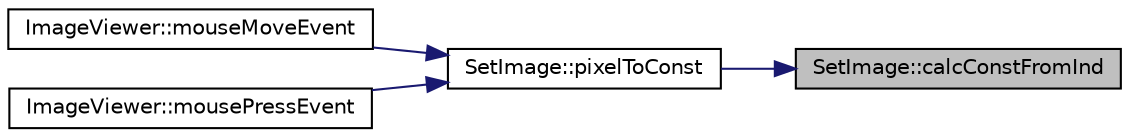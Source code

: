 digraph "SetImage::calcConstFromInd"
{
 // LATEX_PDF_SIZE
  edge [fontname="Helvetica",fontsize="10",labelfontname="Helvetica",labelfontsize="10"];
  node [fontname="Helvetica",fontsize="10",shape=record];
  rankdir="RL";
  Node1 [label="SetImage::calcConstFromInd",height=0.2,width=0.4,color="black", fillcolor="grey75", style="filled", fontcolor="black",tooltip="Updates the delta values for each axis."];
  Node1 -> Node2 [dir="back",color="midnightblue",fontsize="10",style="solid",fontname="Helvetica"];
  Node2 [label="SetImage::pixelToConst",height=0.2,width=0.4,color="black", fillcolor="white", style="filled",URL="$class_set_image.html#ad09481eba3f811134679b3cdef2c56d2",tooltip=" "];
  Node2 -> Node3 [dir="back",color="midnightblue",fontsize="10",style="solid",fontname="Helvetica"];
  Node3 [label="ImageViewer::mouseMoveEvent",height=0.2,width=0.4,color="black", fillcolor="white", style="filled",URL="$class_image_viewer.html#a2b7cdb5e8e09f7090f47933a6008b9d2",tooltip=" "];
  Node2 -> Node4 [dir="back",color="midnightblue",fontsize="10",style="solid",fontname="Helvetica"];
  Node4 [label="ImageViewer::mousePressEvent",height=0.2,width=0.4,color="black", fillcolor="white", style="filled",URL="$class_image_viewer.html#ae7372584cca321456fd2b29794e69c00",tooltip=" "];
}
